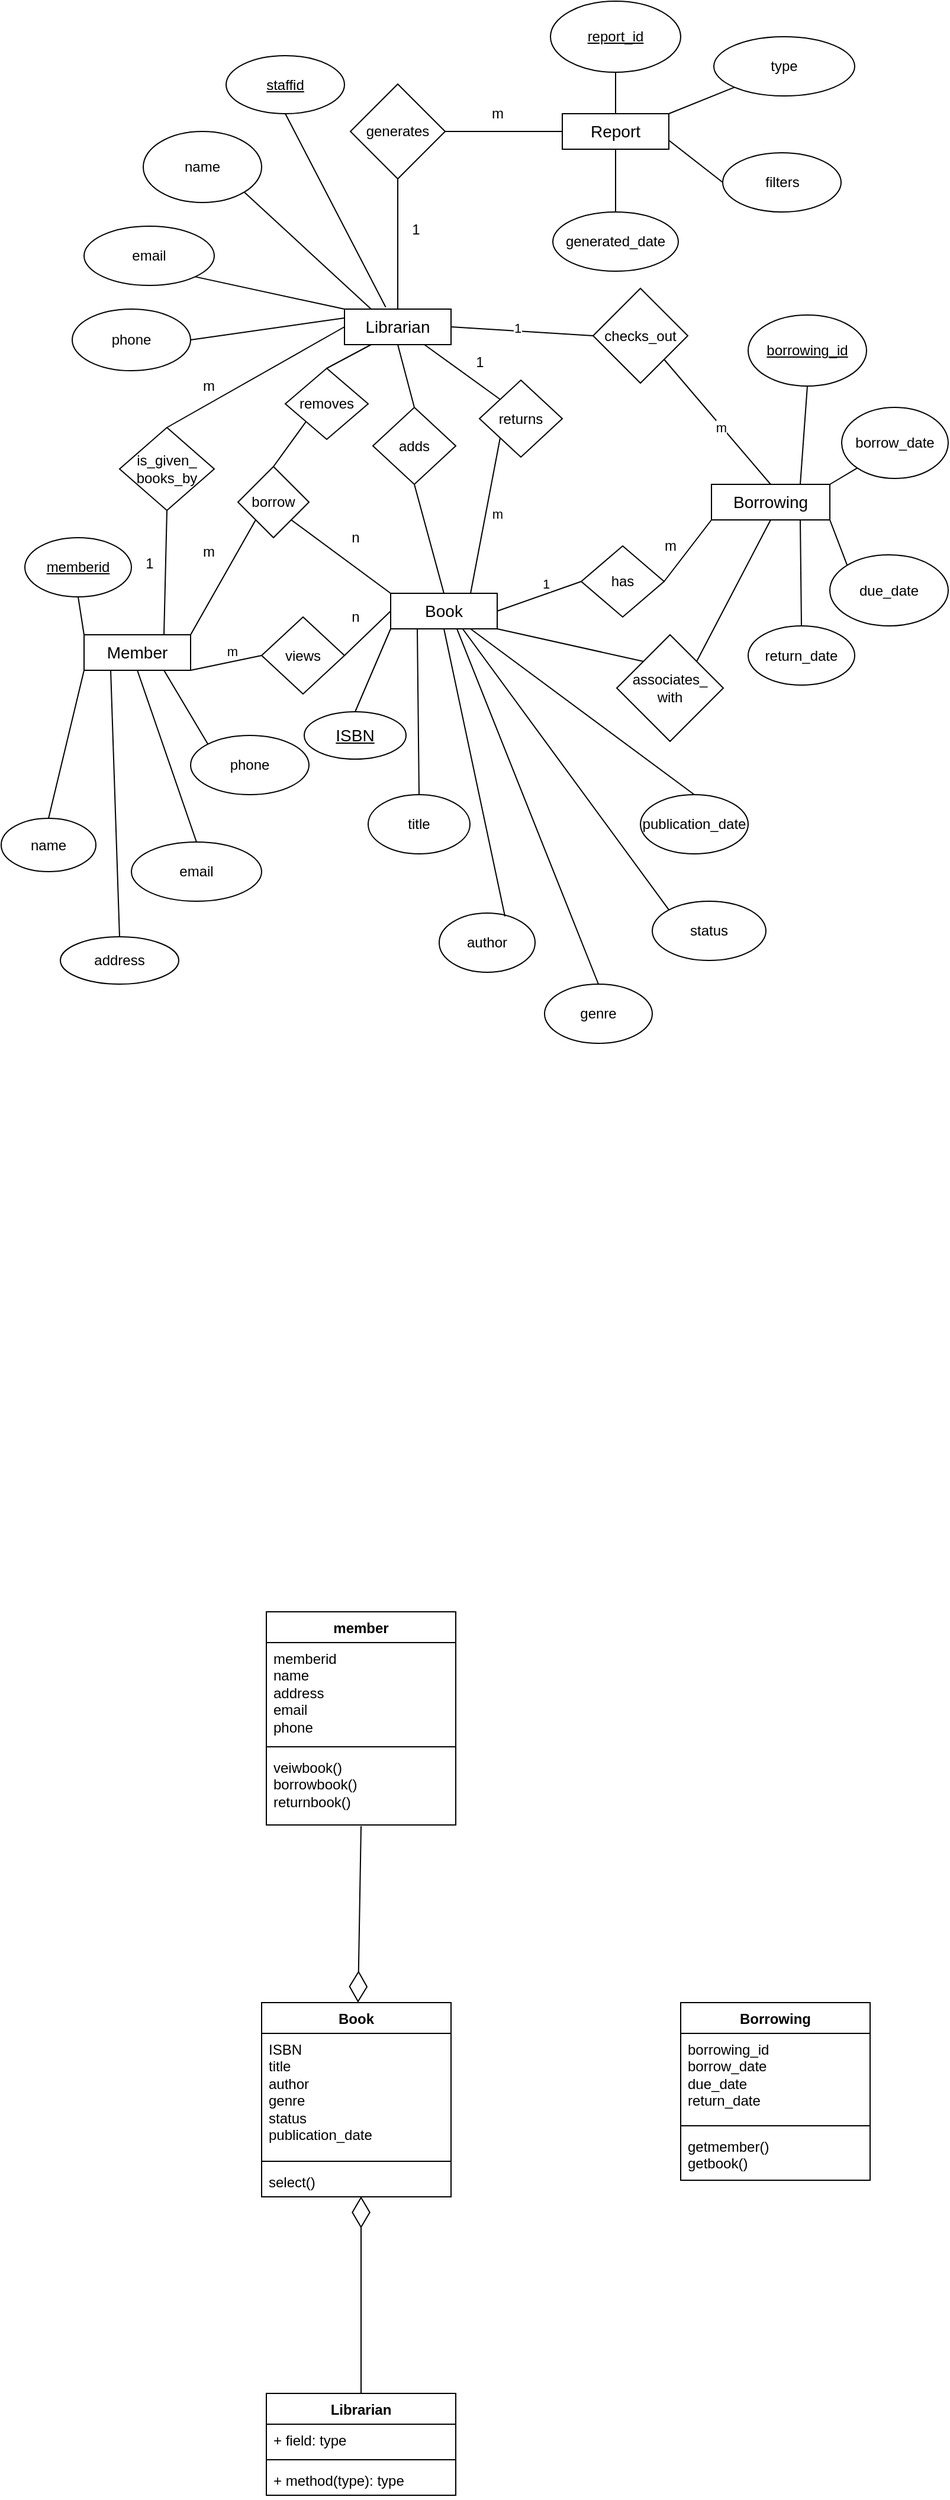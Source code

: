 <mxfile version="21.6.6" type="github">
  <diagram name="Page-1" id="8wrmEmwH4_2tLNOu9vzc">
    <mxGraphModel dx="1050" dy="566" grid="1" gridSize="10" guides="1" tooltips="1" connect="1" arrows="1" fold="1" page="1" pageScale="1" pageWidth="827" pageHeight="1169" math="0" shadow="0">
      <root>
        <mxCell id="0" />
        <mxCell id="1" parent="0" />
        <mxCell id="Mp4XWGw3tbu1l4GpmVqD-1" value="&lt;font style=&quot;font-size: 14px;&quot;&gt;Member&lt;/font&gt;" style="rounded=0;whiteSpace=wrap;html=1;" vertex="1" parent="1">
          <mxGeometry x="80" y="565" width="90" height="30" as="geometry" />
        </mxCell>
        <mxCell id="Mp4XWGw3tbu1l4GpmVqD-2" value="&lt;font style=&quot;font-size: 14px;&quot;&gt;Report&lt;/font&gt;" style="rounded=0;whiteSpace=wrap;html=1;" vertex="1" parent="1">
          <mxGeometry x="484" y="125" width="90" height="30" as="geometry" />
        </mxCell>
        <mxCell id="Mp4XWGw3tbu1l4GpmVqD-3" value="&lt;font style=&quot;font-size: 14px;&quot;&gt;Borrowing&lt;/font&gt;" style="rounded=0;whiteSpace=wrap;html=1;" vertex="1" parent="1">
          <mxGeometry x="610" y="438" width="100" height="30" as="geometry" />
        </mxCell>
        <mxCell id="Mp4XWGw3tbu1l4GpmVqD-4" value="&lt;font style=&quot;font-size: 14px;&quot;&gt;Book&lt;/font&gt;" style="rounded=0;whiteSpace=wrap;html=1;" vertex="1" parent="1">
          <mxGeometry x="339" y="530" width="90" height="30" as="geometry" />
        </mxCell>
        <mxCell id="Mp4XWGw3tbu1l4GpmVqD-5" value="&lt;font style=&quot;font-size: 14px;&quot;&gt;Librarian&lt;/font&gt;" style="rounded=0;whiteSpace=wrap;html=1;" vertex="1" parent="1">
          <mxGeometry x="300" y="290" width="90" height="30" as="geometry" />
        </mxCell>
        <mxCell id="Mp4XWGw3tbu1l4GpmVqD-6" value="views" style="rhombus;whiteSpace=wrap;html=1;" vertex="1" parent="1">
          <mxGeometry x="230" y="550" width="70" height="65" as="geometry" />
        </mxCell>
        <mxCell id="Mp4XWGw3tbu1l4GpmVqD-7" value="has" style="rhombus;whiteSpace=wrap;html=1;" vertex="1" parent="1">
          <mxGeometry x="500" y="490" width="70" height="60" as="geometry" />
        </mxCell>
        <mxCell id="Mp4XWGw3tbu1l4GpmVqD-8" value="removes" style="rhombus;whiteSpace=wrap;html=1;" vertex="1" parent="1">
          <mxGeometry x="250" y="340" width="70" height="60" as="geometry" />
        </mxCell>
        <mxCell id="Mp4XWGw3tbu1l4GpmVqD-9" value="returns" style="rhombus;whiteSpace=wrap;html=1;" vertex="1" parent="1">
          <mxGeometry x="414" y="350" width="70" height="65" as="geometry" />
        </mxCell>
        <mxCell id="Mp4XWGw3tbu1l4GpmVqD-10" value="adds" style="rhombus;whiteSpace=wrap;html=1;" vertex="1" parent="1">
          <mxGeometry x="324" y="373" width="70" height="65" as="geometry" />
        </mxCell>
        <mxCell id="Mp4XWGw3tbu1l4GpmVqD-11" value="associates_&lt;br&gt;with" style="rhombus;whiteSpace=wrap;html=1;" vertex="1" parent="1">
          <mxGeometry x="530" y="565" width="90" height="90" as="geometry" />
        </mxCell>
        <mxCell id="Mp4XWGw3tbu1l4GpmVqD-12" value="is_given_&lt;br&gt;books_by" style="rhombus;whiteSpace=wrap;html=1;" vertex="1" parent="1">
          <mxGeometry x="110" y="390" width="80" height="70" as="geometry" />
        </mxCell>
        <mxCell id="Mp4XWGw3tbu1l4GpmVqD-13" value="borrow" style="rhombus;whiteSpace=wrap;html=1;" vertex="1" parent="1">
          <mxGeometry x="210" y="423" width="60" height="60" as="geometry" />
        </mxCell>
        <mxCell id="Mp4XWGw3tbu1l4GpmVqD-14" value="generates" style="rhombus;whiteSpace=wrap;html=1;" vertex="1" parent="1">
          <mxGeometry x="305" y="100" width="80" height="80" as="geometry" />
        </mxCell>
        <mxCell id="Mp4XWGw3tbu1l4GpmVqD-16" value="" style="endArrow=none;html=1;rounded=0;exitX=1;exitY=0.5;exitDx=0;exitDy=0;entryX=0;entryY=0.5;entryDx=0;entryDy=0;" edge="1" parent="1" source="Mp4XWGw3tbu1l4GpmVqD-4" target="Mp4XWGw3tbu1l4GpmVqD-7">
          <mxGeometry width="50" height="50" relative="1" as="geometry">
            <mxPoint x="390" y="570" as="sourcePoint" />
            <mxPoint x="440" y="520" as="targetPoint" />
          </mxGeometry>
        </mxCell>
        <mxCell id="Mp4XWGw3tbu1l4GpmVqD-41" value="1" style="edgeLabel;html=1;align=center;verticalAlign=middle;resizable=0;points=[];" vertex="1" connectable="0" parent="Mp4XWGw3tbu1l4GpmVqD-16">
          <mxGeometry x="0.232" y="8" relative="1" as="geometry">
            <mxPoint as="offset" />
          </mxGeometry>
        </mxCell>
        <mxCell id="Mp4XWGw3tbu1l4GpmVqD-21" value="" style="endArrow=none;html=1;rounded=0;exitX=1;exitY=0.5;exitDx=0;exitDy=0;entryX=0;entryY=1;entryDx=0;entryDy=0;" edge="1" parent="1" source="Mp4XWGw3tbu1l4GpmVqD-7" target="Mp4XWGw3tbu1l4GpmVqD-3">
          <mxGeometry width="50" height="50" relative="1" as="geometry">
            <mxPoint x="570" y="570" as="sourcePoint" />
            <mxPoint x="620" y="520" as="targetPoint" />
          </mxGeometry>
        </mxCell>
        <mxCell id="Mp4XWGw3tbu1l4GpmVqD-22" value="" style="endArrow=none;html=1;rounded=0;exitX=1;exitY=1;exitDx=0;exitDy=0;entryX=0;entryY=0;entryDx=0;entryDy=0;" edge="1" parent="1" source="Mp4XWGw3tbu1l4GpmVqD-13" target="Mp4XWGw3tbu1l4GpmVqD-4">
          <mxGeometry width="50" height="50" relative="1" as="geometry">
            <mxPoint x="260" y="570" as="sourcePoint" />
            <mxPoint x="310" y="520" as="targetPoint" />
          </mxGeometry>
        </mxCell>
        <mxCell id="Mp4XWGw3tbu1l4GpmVqD-24" value="" style="endArrow=none;html=1;rounded=0;exitX=1;exitY=1;exitDx=0;exitDy=0;entryX=0;entryY=0.5;entryDx=0;entryDy=0;" edge="1" parent="1" source="Mp4XWGw3tbu1l4GpmVqD-1" target="Mp4XWGw3tbu1l4GpmVqD-6">
          <mxGeometry width="50" height="50" relative="1" as="geometry">
            <mxPoint x="120" y="580" as="sourcePoint" />
            <mxPoint x="184" y="620" as="targetPoint" />
          </mxGeometry>
        </mxCell>
        <mxCell id="Mp4XWGw3tbu1l4GpmVqD-37" value="m" style="edgeLabel;html=1;align=center;verticalAlign=middle;resizable=0;points=[];" vertex="1" connectable="0" parent="Mp4XWGw3tbu1l4GpmVqD-24">
          <mxGeometry x="0.225" y="9" relative="1" as="geometry">
            <mxPoint as="offset" />
          </mxGeometry>
        </mxCell>
        <mxCell id="Mp4XWGw3tbu1l4GpmVqD-25" value="" style="endArrow=none;html=1;rounded=0;exitX=0.75;exitY=0;exitDx=0;exitDy=0;entryX=0.5;entryY=1;entryDx=0;entryDy=0;" edge="1" parent="1" source="Mp4XWGw3tbu1l4GpmVqD-1" target="Mp4XWGw3tbu1l4GpmVqD-12">
          <mxGeometry width="50" height="50" relative="1" as="geometry">
            <mxPoint x="110" y="450" as="sourcePoint" />
            <mxPoint x="160" y="400" as="targetPoint" />
          </mxGeometry>
        </mxCell>
        <mxCell id="Mp4XWGw3tbu1l4GpmVqD-26" value="" style="endArrow=none;html=1;rounded=0;exitX=0.5;exitY=0;exitDx=0;exitDy=0;entryX=0;entryY=0.5;entryDx=0;entryDy=0;" edge="1" parent="1" source="Mp4XWGw3tbu1l4GpmVqD-12" target="Mp4XWGw3tbu1l4GpmVqD-5">
          <mxGeometry width="50" height="50" relative="1" as="geometry">
            <mxPoint x="150" y="290" as="sourcePoint" />
            <mxPoint x="200" y="240" as="targetPoint" />
          </mxGeometry>
        </mxCell>
        <mxCell id="Mp4XWGw3tbu1l4GpmVqD-27" value="" style="endArrow=none;html=1;rounded=0;exitX=0.5;exitY=0;exitDx=0;exitDy=0;entryX=0;entryY=1;entryDx=0;entryDy=0;" edge="1" parent="1" source="Mp4XWGw3tbu1l4GpmVqD-13" target="Mp4XWGw3tbu1l4GpmVqD-8">
          <mxGeometry width="50" height="50" relative="1" as="geometry">
            <mxPoint x="260" y="430" as="sourcePoint" />
            <mxPoint x="310" y="380" as="targetPoint" />
          </mxGeometry>
        </mxCell>
        <mxCell id="Mp4XWGw3tbu1l4GpmVqD-28" value="" style="endArrow=none;html=1;rounded=0;exitX=0.5;exitY=0;exitDx=0;exitDy=0;entryX=0.5;entryY=1;entryDx=0;entryDy=0;" edge="1" parent="1" source="Mp4XWGw3tbu1l4GpmVqD-10" target="Mp4XWGw3tbu1l4GpmVqD-5">
          <mxGeometry width="50" height="50" relative="1" as="geometry">
            <mxPoint x="370" y="300" as="sourcePoint" />
            <mxPoint x="420" y="250" as="targetPoint" />
          </mxGeometry>
        </mxCell>
        <mxCell id="Mp4XWGw3tbu1l4GpmVqD-29" value="" style="endArrow=none;html=1;rounded=0;exitX=0.75;exitY=0;exitDx=0;exitDy=0;entryX=0;entryY=1;entryDx=0;entryDy=0;" edge="1" parent="1" source="Mp4XWGw3tbu1l4GpmVqD-4" target="Mp4XWGw3tbu1l4GpmVqD-9">
          <mxGeometry width="50" height="50" relative="1" as="geometry">
            <mxPoint x="420" y="470" as="sourcePoint" />
            <mxPoint x="470" y="420" as="targetPoint" />
          </mxGeometry>
        </mxCell>
        <mxCell id="Mp4XWGw3tbu1l4GpmVqD-40" value="m" style="edgeLabel;html=1;align=center;verticalAlign=middle;resizable=0;points=[];" vertex="1" connectable="0" parent="Mp4XWGw3tbu1l4GpmVqD-29">
          <mxGeometry x="0.051" y="-9" relative="1" as="geometry">
            <mxPoint as="offset" />
          </mxGeometry>
        </mxCell>
        <mxCell id="Mp4XWGw3tbu1l4GpmVqD-30" value="" style="endArrow=none;html=1;rounded=0;exitX=0.75;exitY=1;exitDx=0;exitDy=0;entryX=0;entryY=0;entryDx=0;entryDy=0;" edge="1" parent="1" source="Mp4XWGw3tbu1l4GpmVqD-5" target="Mp4XWGw3tbu1l4GpmVqD-9">
          <mxGeometry width="50" height="50" relative="1" as="geometry">
            <mxPoint x="430" y="315" as="sourcePoint" />
            <mxPoint x="480" y="265" as="targetPoint" />
          </mxGeometry>
        </mxCell>
        <mxCell id="Mp4XWGw3tbu1l4GpmVqD-31" value="" style="endArrow=none;html=1;rounded=0;entryX=0.5;entryY=1;entryDx=0;entryDy=0;exitX=0.5;exitY=0;exitDx=0;exitDy=0;" edge="1" parent="1" source="Mp4XWGw3tbu1l4GpmVqD-4" target="Mp4XWGw3tbu1l4GpmVqD-10">
          <mxGeometry width="50" height="50" relative="1" as="geometry">
            <mxPoint x="340" y="450" as="sourcePoint" />
            <mxPoint x="390" y="400" as="targetPoint" />
          </mxGeometry>
        </mxCell>
        <mxCell id="Mp4XWGw3tbu1l4GpmVqD-32" value="" style="endArrow=none;html=1;rounded=0;exitX=0.5;exitY=0;exitDx=0;exitDy=0;entryX=0.25;entryY=1;entryDx=0;entryDy=0;" edge="1" parent="1" source="Mp4XWGw3tbu1l4GpmVqD-8" target="Mp4XWGw3tbu1l4GpmVqD-5">
          <mxGeometry width="50" height="50" relative="1" as="geometry">
            <mxPoint x="300" y="290" as="sourcePoint" />
            <mxPoint x="350" y="240" as="targetPoint" />
          </mxGeometry>
        </mxCell>
        <mxCell id="Mp4XWGw3tbu1l4GpmVqD-33" value="m" style="text;html=1;align=center;verticalAlign=middle;resizable=0;points=[];autosize=1;strokeColor=none;fillColor=none;" vertex="1" parent="1">
          <mxGeometry x="170" y="340" width="30" height="30" as="geometry" />
        </mxCell>
        <mxCell id="Mp4XWGw3tbu1l4GpmVqD-34" value="1" style="text;html=1;align=center;verticalAlign=middle;resizable=0;points=[];autosize=1;strokeColor=none;fillColor=none;" vertex="1" parent="1">
          <mxGeometry x="120" y="490" width="30" height="30" as="geometry" />
        </mxCell>
        <mxCell id="Mp4XWGw3tbu1l4GpmVqD-36" value="n" style="text;html=1;align=center;verticalAlign=middle;resizable=0;points=[];autosize=1;strokeColor=none;fillColor=none;" vertex="1" parent="1">
          <mxGeometry x="294" y="468" width="30" height="30" as="geometry" />
        </mxCell>
        <mxCell id="Mp4XWGw3tbu1l4GpmVqD-39" value="1" style="text;html=1;align=center;verticalAlign=middle;resizable=0;points=[];autosize=1;strokeColor=none;fillColor=none;" vertex="1" parent="1">
          <mxGeometry x="399" y="320" width="30" height="30" as="geometry" />
        </mxCell>
        <mxCell id="Mp4XWGw3tbu1l4GpmVqD-42" value="m" style="text;html=1;align=center;verticalAlign=middle;resizable=0;points=[];autosize=1;strokeColor=none;fillColor=none;" vertex="1" parent="1">
          <mxGeometry x="560" y="475" width="30" height="30" as="geometry" />
        </mxCell>
        <mxCell id="Mp4XWGw3tbu1l4GpmVqD-43" value="" style="endArrow=none;html=1;rounded=0;exitX=1;exitY=1;exitDx=0;exitDy=0;entryX=0;entryY=0;entryDx=0;entryDy=0;" edge="1" parent="1" source="Mp4XWGw3tbu1l4GpmVqD-4" target="Mp4XWGw3tbu1l4GpmVqD-11">
          <mxGeometry width="50" height="50" relative="1" as="geometry">
            <mxPoint x="390" y="770" as="sourcePoint" />
            <mxPoint x="440" y="720" as="targetPoint" />
          </mxGeometry>
        </mxCell>
        <mxCell id="Mp4XWGw3tbu1l4GpmVqD-44" value="" style="endArrow=none;html=1;rounded=0;exitX=1;exitY=0;exitDx=0;exitDy=0;entryX=0.5;entryY=1;entryDx=0;entryDy=0;" edge="1" parent="1" source="Mp4XWGw3tbu1l4GpmVqD-11" target="Mp4XWGw3tbu1l4GpmVqD-3">
          <mxGeometry width="50" height="50" relative="1" as="geometry">
            <mxPoint x="590" y="608" as="sourcePoint" />
            <mxPoint x="640" y="558" as="targetPoint" />
          </mxGeometry>
        </mxCell>
        <mxCell id="Mp4XWGw3tbu1l4GpmVqD-38" value="n" style="text;html=1;align=center;verticalAlign=middle;resizable=0;points=[];autosize=1;strokeColor=none;fillColor=none;" vertex="1" parent="1">
          <mxGeometry x="294" y="535" width="30" height="30" as="geometry" />
        </mxCell>
        <mxCell id="Mp4XWGw3tbu1l4GpmVqD-46" value="" style="endArrow=none;html=1;rounded=0;exitX=1;exitY=0.5;exitDx=0;exitDy=0;entryX=0;entryY=0.5;entryDx=0;entryDy=0;" edge="1" parent="1" source="Mp4XWGw3tbu1l4GpmVqD-6" target="Mp4XWGw3tbu1l4GpmVqD-4">
          <mxGeometry width="50" height="50" relative="1" as="geometry">
            <mxPoint x="230" y="505" as="sourcePoint" />
            <mxPoint x="319" y="595" as="targetPoint" />
          </mxGeometry>
        </mxCell>
        <mxCell id="Mp4XWGw3tbu1l4GpmVqD-47" value="" style="endArrow=none;html=1;rounded=0;exitX=1;exitY=0.5;exitDx=0;exitDy=0;entryX=0;entryY=0.5;entryDx=0;entryDy=0;" edge="1" parent="1" source="Mp4XWGw3tbu1l4GpmVqD-14" target="Mp4XWGw3tbu1l4GpmVqD-2">
          <mxGeometry width="50" height="50" relative="1" as="geometry">
            <mxPoint x="450" y="160" as="sourcePoint" />
            <mxPoint x="539" y="250" as="targetPoint" />
          </mxGeometry>
        </mxCell>
        <mxCell id="Mp4XWGw3tbu1l4GpmVqD-48" value="" style="endArrow=none;html=1;rounded=0;exitX=0.5;exitY=1;exitDx=0;exitDy=0;entryX=0.5;entryY=0;entryDx=0;entryDy=0;" edge="1" parent="1" source="Mp4XWGw3tbu1l4GpmVqD-14" target="Mp4XWGw3tbu1l4GpmVqD-5">
          <mxGeometry width="50" height="50" relative="1" as="geometry">
            <mxPoint x="260" y="170" as="sourcePoint" />
            <mxPoint x="349" y="260" as="targetPoint" />
          </mxGeometry>
        </mxCell>
        <mxCell id="Mp4XWGw3tbu1l4GpmVqD-49" value="1" style="text;html=1;align=center;verticalAlign=middle;resizable=0;points=[];autosize=1;strokeColor=none;fillColor=none;" vertex="1" parent="1">
          <mxGeometry x="345" y="208" width="30" height="30" as="geometry" />
        </mxCell>
        <mxCell id="Mp4XWGw3tbu1l4GpmVqD-50" value="m" style="text;html=1;align=center;verticalAlign=middle;resizable=0;points=[];autosize=1;strokeColor=none;fillColor=none;" vertex="1" parent="1">
          <mxGeometry x="414" y="110" width="30" height="30" as="geometry" />
        </mxCell>
        <mxCell id="Mp4XWGw3tbu1l4GpmVqD-51" value="checks_out" style="rhombus;whiteSpace=wrap;html=1;" vertex="1" parent="1">
          <mxGeometry x="510" y="272.5" width="80" height="80" as="geometry" />
        </mxCell>
        <mxCell id="Mp4XWGw3tbu1l4GpmVqD-52" value="" style="endArrow=none;html=1;rounded=0;exitX=1;exitY=0.5;exitDx=0;exitDy=0;entryX=0;entryY=0.5;entryDx=0;entryDy=0;" edge="1" parent="1" source="Mp4XWGw3tbu1l4GpmVqD-5" target="Mp4XWGw3tbu1l4GpmVqD-51">
          <mxGeometry width="50" height="50" relative="1" as="geometry">
            <mxPoint x="470" y="330" as="sourcePoint" />
            <mxPoint x="520" y="280" as="targetPoint" />
          </mxGeometry>
        </mxCell>
        <mxCell id="Mp4XWGw3tbu1l4GpmVqD-54" value="1" style="edgeLabel;html=1;align=center;verticalAlign=middle;resizable=0;points=[];" vertex="1" connectable="0" parent="Mp4XWGw3tbu1l4GpmVqD-52">
          <mxGeometry x="-0.073" y="3" relative="1" as="geometry">
            <mxPoint as="offset" />
          </mxGeometry>
        </mxCell>
        <mxCell id="Mp4XWGw3tbu1l4GpmVqD-53" value="" style="endArrow=none;html=1;rounded=0;exitX=1;exitY=1;exitDx=0;exitDy=0;entryX=0.5;entryY=0;entryDx=0;entryDy=0;" edge="1" parent="1" source="Mp4XWGw3tbu1l4GpmVqD-51" target="Mp4XWGw3tbu1l4GpmVqD-3">
          <mxGeometry width="50" height="50" relative="1" as="geometry">
            <mxPoint x="660" y="365" as="sourcePoint" />
            <mxPoint x="785" y="370" as="targetPoint" />
          </mxGeometry>
        </mxCell>
        <mxCell id="Mp4XWGw3tbu1l4GpmVqD-55" value="m" style="edgeLabel;html=1;align=center;verticalAlign=middle;resizable=0;points=[];" vertex="1" connectable="0" parent="Mp4XWGw3tbu1l4GpmVqD-53">
          <mxGeometry x="0.065" y="-1" relative="1" as="geometry">
            <mxPoint as="offset" />
          </mxGeometry>
        </mxCell>
        <mxCell id="Mp4XWGw3tbu1l4GpmVqD-56" value="&lt;u&gt;memberid&lt;/u&gt;" style="ellipse;whiteSpace=wrap;html=1;" vertex="1" parent="1">
          <mxGeometry x="30" y="483" width="90" height="50" as="geometry" />
        </mxCell>
        <mxCell id="Mp4XWGw3tbu1l4GpmVqD-57" value="name" style="ellipse;whiteSpace=wrap;html=1;" vertex="1" parent="1">
          <mxGeometry x="10" y="720" width="80" height="45" as="geometry" />
        </mxCell>
        <mxCell id="Mp4XWGw3tbu1l4GpmVqD-58" value="address" style="ellipse;whiteSpace=wrap;html=1;" vertex="1" parent="1">
          <mxGeometry x="60" y="820" width="100" height="40" as="geometry" />
        </mxCell>
        <mxCell id="Mp4XWGw3tbu1l4GpmVqD-59" value="email" style="ellipse;whiteSpace=wrap;html=1;" vertex="1" parent="1">
          <mxGeometry x="120" y="740" width="110" height="50" as="geometry" />
        </mxCell>
        <mxCell id="Mp4XWGw3tbu1l4GpmVqD-60" value="phone" style="ellipse;whiteSpace=wrap;html=1;" vertex="1" parent="1">
          <mxGeometry x="170" y="650" width="100" height="50" as="geometry" />
        </mxCell>
        <mxCell id="Mp4XWGw3tbu1l4GpmVqD-61" value="" style="endArrow=none;html=1;rounded=0;entryX=0.5;entryY=1;entryDx=0;entryDy=0;exitX=0;exitY=0;exitDx=0;exitDy=0;" edge="1" parent="1" source="Mp4XWGw3tbu1l4GpmVqD-1" target="Mp4XWGw3tbu1l4GpmVqD-56">
          <mxGeometry width="50" height="50" relative="1" as="geometry">
            <mxPoint x="30" y="525" as="sourcePoint" />
            <mxPoint x="80" y="475" as="targetPoint" />
          </mxGeometry>
        </mxCell>
        <mxCell id="Mp4XWGw3tbu1l4GpmVqD-62" value="" style="endArrow=none;html=1;rounded=0;exitX=0.5;exitY=0;exitDx=0;exitDy=0;entryX=0;entryY=1;entryDx=0;entryDy=0;" edge="1" parent="1" source="Mp4XWGw3tbu1l4GpmVqD-57" target="Mp4XWGw3tbu1l4GpmVqD-1">
          <mxGeometry width="50" height="50" relative="1" as="geometry">
            <mxPoint x="40" y="600" as="sourcePoint" />
            <mxPoint x="90" y="550" as="targetPoint" />
          </mxGeometry>
        </mxCell>
        <mxCell id="Mp4XWGw3tbu1l4GpmVqD-63" value="" style="endArrow=none;html=1;rounded=0;exitX=0.5;exitY=0;exitDx=0;exitDy=0;entryX=0.25;entryY=1;entryDx=0;entryDy=0;" edge="1" parent="1" source="Mp4XWGw3tbu1l4GpmVqD-58" target="Mp4XWGw3tbu1l4GpmVqD-1">
          <mxGeometry width="50" height="50" relative="1" as="geometry">
            <mxPoint x="120" y="635" as="sourcePoint" />
            <mxPoint x="170" y="585" as="targetPoint" />
          </mxGeometry>
        </mxCell>
        <mxCell id="Mp4XWGw3tbu1l4GpmVqD-64" value="" style="endArrow=none;html=1;rounded=0;exitX=0.5;exitY=0;exitDx=0;exitDy=0;entryX=0.5;entryY=1;entryDx=0;entryDy=0;" edge="1" parent="1" source="Mp4XWGw3tbu1l4GpmVqD-59" target="Mp4XWGw3tbu1l4GpmVqD-1">
          <mxGeometry width="50" height="50" relative="1" as="geometry">
            <mxPoint x="185" y="670" as="sourcePoint" />
            <mxPoint x="235" y="620" as="targetPoint" />
          </mxGeometry>
        </mxCell>
        <mxCell id="Mp4XWGw3tbu1l4GpmVqD-65" value="" style="endArrow=none;html=1;rounded=0;exitX=0.75;exitY=1;exitDx=0;exitDy=0;entryX=0;entryY=0;entryDx=0;entryDy=0;" edge="1" parent="1" source="Mp4XWGw3tbu1l4GpmVqD-1" target="Mp4XWGw3tbu1l4GpmVqD-60">
          <mxGeometry width="50" height="50" relative="1" as="geometry">
            <mxPoint x="185" y="655" as="sourcePoint" />
            <mxPoint x="235" y="605" as="targetPoint" />
          </mxGeometry>
        </mxCell>
        <mxCell id="Mp4XWGw3tbu1l4GpmVqD-35" value="m" style="text;html=1;align=center;verticalAlign=middle;resizable=0;points=[];autosize=1;strokeColor=none;fillColor=none;" vertex="1" parent="1">
          <mxGeometry x="170" y="480" width="30" height="30" as="geometry" />
        </mxCell>
        <mxCell id="Mp4XWGw3tbu1l4GpmVqD-67" value="" style="endArrow=none;html=1;rounded=0;exitX=1;exitY=0;exitDx=0;exitDy=0;entryX=0;entryY=1;entryDx=0;entryDy=0;" edge="1" parent="1" source="Mp4XWGw3tbu1l4GpmVqD-1" target="Mp4XWGw3tbu1l4GpmVqD-13">
          <mxGeometry width="50" height="50" relative="1" as="geometry">
            <mxPoint x="170" y="540" as="sourcePoint" />
            <mxPoint x="220" y="490" as="targetPoint" />
          </mxGeometry>
        </mxCell>
        <mxCell id="Mp4XWGw3tbu1l4GpmVqD-68" value="title" style="ellipse;whiteSpace=wrap;html=1;" vertex="1" parent="1">
          <mxGeometry x="320" y="700" width="86" height="50" as="geometry" />
        </mxCell>
        <mxCell id="Mp4XWGw3tbu1l4GpmVqD-69" value="publication_date" style="ellipse;whiteSpace=wrap;html=1;" vertex="1" parent="1">
          <mxGeometry x="550" y="700" width="91" height="50" as="geometry" />
        </mxCell>
        <mxCell id="Mp4XWGw3tbu1l4GpmVqD-70" value="&lt;font style=&quot;font-size: 14px;&quot;&gt;&lt;u&gt;ISBN&lt;/u&gt;&lt;/font&gt;" style="ellipse;whiteSpace=wrap;html=1;" vertex="1" parent="1">
          <mxGeometry x="266" y="630" width="86" height="40" as="geometry" />
        </mxCell>
        <mxCell id="Mp4XWGw3tbu1l4GpmVqD-71" value="author" style="ellipse;whiteSpace=wrap;html=1;" vertex="1" parent="1">
          <mxGeometry x="380" y="800" width="81" height="50" as="geometry" />
        </mxCell>
        <mxCell id="Mp4XWGw3tbu1l4GpmVqD-72" value="genre" style="ellipse;whiteSpace=wrap;html=1;" vertex="1" parent="1">
          <mxGeometry x="469" y="860" width="91" height="50" as="geometry" />
        </mxCell>
        <mxCell id="Mp4XWGw3tbu1l4GpmVqD-73" value="status" style="ellipse;whiteSpace=wrap;html=1;" vertex="1" parent="1">
          <mxGeometry x="560" y="790" width="96" height="50" as="geometry" />
        </mxCell>
        <mxCell id="Mp4XWGw3tbu1l4GpmVqD-74" value="" style="endArrow=none;html=1;rounded=0;entryX=0;entryY=1;entryDx=0;entryDy=0;exitX=0.5;exitY=0;exitDx=0;exitDy=0;" edge="1" parent="1" source="Mp4XWGw3tbu1l4GpmVqD-70" target="Mp4XWGw3tbu1l4GpmVqD-4">
          <mxGeometry width="50" height="50" relative="1" as="geometry">
            <mxPoint x="375" y="630" as="sourcePoint" />
            <mxPoint x="425" y="580" as="targetPoint" />
          </mxGeometry>
        </mxCell>
        <mxCell id="Mp4XWGw3tbu1l4GpmVqD-75" value="" style="endArrow=none;html=1;rounded=0;entryX=0.25;entryY=1;entryDx=0;entryDy=0;exitX=0.5;exitY=0;exitDx=0;exitDy=0;" edge="1" parent="1" source="Mp4XWGw3tbu1l4GpmVqD-68" target="Mp4XWGw3tbu1l4GpmVqD-4">
          <mxGeometry width="50" height="50" relative="1" as="geometry">
            <mxPoint x="375" y="645" as="sourcePoint" />
            <mxPoint x="425" y="595" as="targetPoint" />
          </mxGeometry>
        </mxCell>
        <mxCell id="Mp4XWGw3tbu1l4GpmVqD-76" value="" style="endArrow=none;html=1;rounded=0;exitX=0.75;exitY=1;exitDx=0;exitDy=0;entryX=0.5;entryY=0;entryDx=0;entryDy=0;" edge="1" parent="1" source="Mp4XWGw3tbu1l4GpmVqD-4" target="Mp4XWGw3tbu1l4GpmVqD-69">
          <mxGeometry width="50" height="50" relative="1" as="geometry">
            <mxPoint x="390" y="685" as="sourcePoint" />
            <mxPoint x="440" y="635" as="targetPoint" />
          </mxGeometry>
        </mxCell>
        <mxCell id="Mp4XWGw3tbu1l4GpmVqD-77" value="" style="endArrow=none;html=1;rounded=0;entryX=0.673;entryY=0.987;entryDx=0;entryDy=0;entryPerimeter=0;exitX=0;exitY=0;exitDx=0;exitDy=0;" edge="1" parent="1" source="Mp4XWGw3tbu1l4GpmVqD-73" target="Mp4XWGw3tbu1l4GpmVqD-4">
          <mxGeometry width="50" height="50" relative="1" as="geometry">
            <mxPoint x="440" y="730" as="sourcePoint" />
            <mxPoint x="490" y="680" as="targetPoint" />
          </mxGeometry>
        </mxCell>
        <mxCell id="Mp4XWGw3tbu1l4GpmVqD-78" value="" style="endArrow=none;html=1;rounded=0;entryX=0.5;entryY=1;entryDx=0;entryDy=0;exitX=0.686;exitY=0.056;exitDx=0;exitDy=0;exitPerimeter=0;" edge="1" parent="1" source="Mp4XWGw3tbu1l4GpmVqD-71" target="Mp4XWGw3tbu1l4GpmVqD-4">
          <mxGeometry width="50" height="50" relative="1" as="geometry">
            <mxPoint x="409" y="730" as="sourcePoint" />
            <mxPoint x="459" y="680" as="targetPoint" />
          </mxGeometry>
        </mxCell>
        <mxCell id="Mp4XWGw3tbu1l4GpmVqD-79" value="" style="endArrow=none;html=1;rounded=0;entryX=0.62;entryY=0.987;entryDx=0;entryDy=0;entryPerimeter=0;exitX=0.5;exitY=0;exitDx=0;exitDy=0;" edge="1" parent="1" source="Mp4XWGw3tbu1l4GpmVqD-72" target="Mp4XWGw3tbu1l4GpmVqD-4">
          <mxGeometry width="50" height="50" relative="1" as="geometry">
            <mxPoint x="409" y="730" as="sourcePoint" />
            <mxPoint x="459" y="680" as="targetPoint" />
          </mxGeometry>
        </mxCell>
        <mxCell id="Mp4XWGw3tbu1l4GpmVqD-80" value="due_date" style="ellipse;whiteSpace=wrap;html=1;" vertex="1" parent="1">
          <mxGeometry x="710" y="497.5" width="100" height="60" as="geometry" />
        </mxCell>
        <mxCell id="Mp4XWGw3tbu1l4GpmVqD-81" value="borrow_date" style="ellipse;whiteSpace=wrap;html=1;" vertex="1" parent="1">
          <mxGeometry x="720" y="373" width="90" height="60" as="geometry" />
        </mxCell>
        <mxCell id="Mp4XWGw3tbu1l4GpmVqD-82" value="return_date" style="ellipse;whiteSpace=wrap;html=1;" vertex="1" parent="1">
          <mxGeometry x="641" y="557.5" width="90" height="50" as="geometry" />
        </mxCell>
        <mxCell id="Mp4XWGw3tbu1l4GpmVqD-83" value="&lt;u&gt;borrowing_id&lt;/u&gt;" style="ellipse;whiteSpace=wrap;html=1;" vertex="1" parent="1">
          <mxGeometry x="641" y="295" width="100" height="60" as="geometry" />
        </mxCell>
        <mxCell id="Mp4XWGw3tbu1l4GpmVqD-84" value="" style="endArrow=none;html=1;rounded=0;exitX=1;exitY=0;exitDx=0;exitDy=0;entryX=0;entryY=1;entryDx=0;entryDy=0;" edge="1" parent="1" source="Mp4XWGw3tbu1l4GpmVqD-3" target="Mp4XWGw3tbu1l4GpmVqD-81">
          <mxGeometry width="50" height="50" relative="1" as="geometry">
            <mxPoint x="700" y="473" as="sourcePoint" />
            <mxPoint x="750" y="423" as="targetPoint" />
          </mxGeometry>
        </mxCell>
        <mxCell id="Mp4XWGw3tbu1l4GpmVqD-85" value="" style="endArrow=none;html=1;rounded=0;exitX=1;exitY=1;exitDx=0;exitDy=0;entryX=0;entryY=0;entryDx=0;entryDy=0;" edge="1" parent="1" source="Mp4XWGw3tbu1l4GpmVqD-3" target="Mp4XWGw3tbu1l4GpmVqD-80">
          <mxGeometry width="50" height="50" relative="1" as="geometry">
            <mxPoint x="710" y="490" as="sourcePoint" />
            <mxPoint x="760" y="440" as="targetPoint" />
          </mxGeometry>
        </mxCell>
        <mxCell id="Mp4XWGw3tbu1l4GpmVqD-86" value="" style="endArrow=none;html=1;rounded=0;entryX=0.75;entryY=1;entryDx=0;entryDy=0;exitX=0.5;exitY=0;exitDx=0;exitDy=0;" edge="1" parent="1" source="Mp4XWGw3tbu1l4GpmVqD-82" target="Mp4XWGw3tbu1l4GpmVqD-3">
          <mxGeometry width="50" height="50" relative="1" as="geometry">
            <mxPoint x="650" y="560" as="sourcePoint" />
            <mxPoint x="700" y="510" as="targetPoint" />
          </mxGeometry>
        </mxCell>
        <mxCell id="Mp4XWGw3tbu1l4GpmVqD-87" value="" style="endArrow=none;html=1;rounded=0;exitX=0.75;exitY=0;exitDx=0;exitDy=0;entryX=0.5;entryY=1;entryDx=0;entryDy=0;" edge="1" parent="1" source="Mp4XWGw3tbu1l4GpmVqD-3" target="Mp4XWGw3tbu1l4GpmVqD-83">
          <mxGeometry width="50" height="50" relative="1" as="geometry">
            <mxPoint x="680" y="400" as="sourcePoint" />
            <mxPoint x="730" y="350" as="targetPoint" />
          </mxGeometry>
        </mxCell>
        <mxCell id="Mp4XWGw3tbu1l4GpmVqD-88" value="name" style="ellipse;whiteSpace=wrap;html=1;" vertex="1" parent="1">
          <mxGeometry x="130" y="140" width="100" height="60" as="geometry" />
        </mxCell>
        <mxCell id="Mp4XWGw3tbu1l4GpmVqD-89" value="email" style="ellipse;whiteSpace=wrap;html=1;" vertex="1" parent="1">
          <mxGeometry x="80" y="220" width="110" height="50" as="geometry" />
        </mxCell>
        <mxCell id="Mp4XWGw3tbu1l4GpmVqD-90" value="phone" style="ellipse;whiteSpace=wrap;html=1;" vertex="1" parent="1">
          <mxGeometry x="70" y="290" width="100" height="52" as="geometry" />
        </mxCell>
        <mxCell id="Mp4XWGw3tbu1l4GpmVqD-91" value="&lt;u&gt;staffid&lt;/u&gt;" style="ellipse;whiteSpace=wrap;html=1;" vertex="1" parent="1">
          <mxGeometry x="200" y="76" width="100" height="49" as="geometry" />
        </mxCell>
        <mxCell id="Mp4XWGw3tbu1l4GpmVqD-92" value="" style="endArrow=none;html=1;rounded=0;exitX=0.5;exitY=1;exitDx=0;exitDy=0;entryX=0.387;entryY=-0.053;entryDx=0;entryDy=0;entryPerimeter=0;" edge="1" parent="1" source="Mp4XWGw3tbu1l4GpmVqD-91" target="Mp4XWGw3tbu1l4GpmVqD-5">
          <mxGeometry width="50" height="50" relative="1" as="geometry">
            <mxPoint x="260" y="230" as="sourcePoint" />
            <mxPoint x="310" y="180" as="targetPoint" />
          </mxGeometry>
        </mxCell>
        <mxCell id="Mp4XWGw3tbu1l4GpmVqD-93" value="" style="endArrow=none;html=1;rounded=0;exitX=1;exitY=1;exitDx=0;exitDy=0;entryX=0.25;entryY=0;entryDx=0;entryDy=0;" edge="1" parent="1" source="Mp4XWGw3tbu1l4GpmVqD-88" target="Mp4XWGw3tbu1l4GpmVqD-5">
          <mxGeometry width="50" height="50" relative="1" as="geometry">
            <mxPoint x="250" y="248" as="sourcePoint" />
            <mxPoint x="300" y="198" as="targetPoint" />
          </mxGeometry>
        </mxCell>
        <mxCell id="Mp4XWGw3tbu1l4GpmVqD-94" value="" style="endArrow=none;html=1;rounded=0;exitX=1;exitY=1;exitDx=0;exitDy=0;entryX=0;entryY=0;entryDx=0;entryDy=0;" edge="1" parent="1" source="Mp4XWGw3tbu1l4GpmVqD-89" target="Mp4XWGw3tbu1l4GpmVqD-5">
          <mxGeometry width="50" height="50" relative="1" as="geometry">
            <mxPoint x="225" y="279" as="sourcePoint" />
            <mxPoint x="275" y="229" as="targetPoint" />
          </mxGeometry>
        </mxCell>
        <mxCell id="Mp4XWGw3tbu1l4GpmVqD-95" value="" style="endArrow=none;html=1;rounded=0;exitX=1;exitY=0.5;exitDx=0;exitDy=0;entryX=0;entryY=0.25;entryDx=0;entryDy=0;" edge="1" parent="1" source="Mp4XWGw3tbu1l4GpmVqD-90" target="Mp4XWGw3tbu1l4GpmVqD-5">
          <mxGeometry width="50" height="50" relative="1" as="geometry">
            <mxPoint x="215" y="308" as="sourcePoint" />
            <mxPoint x="265" y="258" as="targetPoint" />
          </mxGeometry>
        </mxCell>
        <mxCell id="Mp4XWGw3tbu1l4GpmVqD-96" value="&lt;u&gt;report_id&lt;/u&gt;" style="ellipse;whiteSpace=wrap;html=1;" vertex="1" parent="1">
          <mxGeometry x="474" y="30" width="110" height="60" as="geometry" />
        </mxCell>
        <mxCell id="Mp4XWGw3tbu1l4GpmVqD-97" value="type" style="ellipse;whiteSpace=wrap;html=1;" vertex="1" parent="1">
          <mxGeometry x="612" y="60" width="119" height="50" as="geometry" />
        </mxCell>
        <mxCell id="Mp4XWGw3tbu1l4GpmVqD-98" value="filters" style="ellipse;whiteSpace=wrap;html=1;" vertex="1" parent="1">
          <mxGeometry x="619.5" y="158" width="100" height="50" as="geometry" />
        </mxCell>
        <mxCell id="Mp4XWGw3tbu1l4GpmVqD-99" value="generated_date" style="ellipse;whiteSpace=wrap;html=1;" vertex="1" parent="1">
          <mxGeometry x="476" y="208" width="106" height="50" as="geometry" />
        </mxCell>
        <mxCell id="Mp4XWGw3tbu1l4GpmVqD-100" value="" style="endArrow=none;html=1;rounded=0;entryX=0.5;entryY=1;entryDx=0;entryDy=0;exitX=0.5;exitY=0;exitDx=0;exitDy=0;" edge="1" parent="1" source="Mp4XWGw3tbu1l4GpmVqD-99" target="Mp4XWGw3tbu1l4GpmVqD-2">
          <mxGeometry width="50" height="50" relative="1" as="geometry">
            <mxPoint x="469" y="238" as="sourcePoint" />
            <mxPoint x="519" y="188" as="targetPoint" />
          </mxGeometry>
        </mxCell>
        <mxCell id="Mp4XWGw3tbu1l4GpmVqD-101" value="" style="endArrow=none;html=1;rounded=0;exitX=1;exitY=0.75;exitDx=0;exitDy=0;entryX=0;entryY=0.5;entryDx=0;entryDy=0;" edge="1" parent="1" source="Mp4XWGw3tbu1l4GpmVqD-2" target="Mp4XWGw3tbu1l4GpmVqD-98">
          <mxGeometry width="50" height="50" relative="1" as="geometry">
            <mxPoint x="600" y="160" as="sourcePoint" />
            <mxPoint x="650" y="110" as="targetPoint" />
          </mxGeometry>
        </mxCell>
        <mxCell id="Mp4XWGw3tbu1l4GpmVqD-102" value="" style="endArrow=none;html=1;rounded=0;entryX=0;entryY=1;entryDx=0;entryDy=0;" edge="1" parent="1" target="Mp4XWGw3tbu1l4GpmVqD-97">
          <mxGeometry width="50" height="50" relative="1" as="geometry">
            <mxPoint x="574" y="125" as="sourcePoint" />
            <mxPoint x="600" y="80" as="targetPoint" />
          </mxGeometry>
        </mxCell>
        <mxCell id="Mp4XWGw3tbu1l4GpmVqD-103" value="" style="endArrow=none;html=1;rounded=0;exitX=0.5;exitY=0;exitDx=0;exitDy=0;entryX=0.5;entryY=1;entryDx=0;entryDy=0;" edge="1" parent="1" source="Mp4XWGw3tbu1l4GpmVqD-2" target="Mp4XWGw3tbu1l4GpmVqD-96">
          <mxGeometry width="50" height="50" relative="1" as="geometry">
            <mxPoint x="510" y="140" as="sourcePoint" />
            <mxPoint x="560" y="90" as="targetPoint" />
          </mxGeometry>
        </mxCell>
        <mxCell id="Mp4XWGw3tbu1l4GpmVqD-104" value="member" style="swimlane;fontStyle=1;align=center;verticalAlign=top;childLayout=stackLayout;horizontal=1;startSize=26;horizontalStack=0;resizeParent=1;resizeParentMax=0;resizeLast=0;collapsible=1;marginBottom=0;whiteSpace=wrap;html=1;" vertex="1" parent="1">
          <mxGeometry x="234" y="1390" width="160" height="180" as="geometry" />
        </mxCell>
        <mxCell id="Mp4XWGw3tbu1l4GpmVqD-105" value="memberid&lt;br&gt;name&lt;br&gt;address&lt;br&gt;email&lt;br&gt;phone" style="text;strokeColor=none;fillColor=none;align=left;verticalAlign=top;spacingLeft=4;spacingRight=4;overflow=hidden;rotatable=0;points=[[0,0.5],[1,0.5]];portConstraint=eastwest;whiteSpace=wrap;html=1;" vertex="1" parent="Mp4XWGw3tbu1l4GpmVqD-104">
          <mxGeometry y="26" width="160" height="84" as="geometry" />
        </mxCell>
        <mxCell id="Mp4XWGw3tbu1l4GpmVqD-106" value="" style="line;strokeWidth=1;fillColor=none;align=left;verticalAlign=middle;spacingTop=-1;spacingLeft=3;spacingRight=3;rotatable=0;labelPosition=right;points=[];portConstraint=eastwest;strokeColor=inherit;" vertex="1" parent="Mp4XWGw3tbu1l4GpmVqD-104">
          <mxGeometry y="110" width="160" height="8" as="geometry" />
        </mxCell>
        <mxCell id="Mp4XWGw3tbu1l4GpmVqD-107" value="veiwbook()&lt;br&gt;borrowbook()&lt;br&gt;returnbook()" style="text;strokeColor=none;fillColor=none;align=left;verticalAlign=top;spacingLeft=4;spacingRight=4;overflow=hidden;rotatable=0;points=[[0,0.5],[1,0.5]];portConstraint=eastwest;whiteSpace=wrap;html=1;" vertex="1" parent="Mp4XWGw3tbu1l4GpmVqD-104">
          <mxGeometry y="118" width="160" height="62" as="geometry" />
        </mxCell>
        <mxCell id="Mp4XWGw3tbu1l4GpmVqD-108" value="Librarian" style="swimlane;fontStyle=1;align=center;verticalAlign=top;childLayout=stackLayout;horizontal=1;startSize=26;horizontalStack=0;resizeParent=1;resizeParentMax=0;resizeLast=0;collapsible=1;marginBottom=0;whiteSpace=wrap;html=1;" vertex="1" parent="1">
          <mxGeometry x="234" y="2050" width="160" height="86" as="geometry" />
        </mxCell>
        <mxCell id="Mp4XWGw3tbu1l4GpmVqD-109" value="+ field: type" style="text;strokeColor=none;fillColor=none;align=left;verticalAlign=top;spacingLeft=4;spacingRight=4;overflow=hidden;rotatable=0;points=[[0,0.5],[1,0.5]];portConstraint=eastwest;whiteSpace=wrap;html=1;" vertex="1" parent="Mp4XWGw3tbu1l4GpmVqD-108">
          <mxGeometry y="26" width="160" height="26" as="geometry" />
        </mxCell>
        <mxCell id="Mp4XWGw3tbu1l4GpmVqD-110" value="" style="line;strokeWidth=1;fillColor=none;align=left;verticalAlign=middle;spacingTop=-1;spacingLeft=3;spacingRight=3;rotatable=0;labelPosition=right;points=[];portConstraint=eastwest;strokeColor=inherit;" vertex="1" parent="Mp4XWGw3tbu1l4GpmVqD-108">
          <mxGeometry y="52" width="160" height="8" as="geometry" />
        </mxCell>
        <mxCell id="Mp4XWGw3tbu1l4GpmVqD-111" value="+ method(type): type" style="text;strokeColor=none;fillColor=none;align=left;verticalAlign=top;spacingLeft=4;spacingRight=4;overflow=hidden;rotatable=0;points=[[0,0.5],[1,0.5]];portConstraint=eastwest;whiteSpace=wrap;html=1;" vertex="1" parent="Mp4XWGw3tbu1l4GpmVqD-108">
          <mxGeometry y="60" width="160" height="26" as="geometry" />
        </mxCell>
        <mxCell id="Mp4XWGw3tbu1l4GpmVqD-112" value="Book" style="swimlane;fontStyle=1;align=center;verticalAlign=top;childLayout=stackLayout;horizontal=1;startSize=26;horizontalStack=0;resizeParent=1;resizeParentMax=0;resizeLast=0;collapsible=1;marginBottom=0;whiteSpace=wrap;html=1;" vertex="1" parent="1">
          <mxGeometry x="230" y="1720" width="160" height="164" as="geometry" />
        </mxCell>
        <mxCell id="Mp4XWGw3tbu1l4GpmVqD-113" value="ISBN&lt;br&gt;title&lt;br&gt;author&lt;br&gt;genre&lt;br&gt;status&lt;br&gt;publication_date" style="text;strokeColor=none;fillColor=none;align=left;verticalAlign=top;spacingLeft=4;spacingRight=4;overflow=hidden;rotatable=0;points=[[0,0.5],[1,0.5]];portConstraint=eastwest;whiteSpace=wrap;html=1;" vertex="1" parent="Mp4XWGw3tbu1l4GpmVqD-112">
          <mxGeometry y="26" width="160" height="104" as="geometry" />
        </mxCell>
        <mxCell id="Mp4XWGw3tbu1l4GpmVqD-114" value="" style="line;strokeWidth=1;fillColor=none;align=left;verticalAlign=middle;spacingTop=-1;spacingLeft=3;spacingRight=3;rotatable=0;labelPosition=right;points=[];portConstraint=eastwest;strokeColor=inherit;" vertex="1" parent="Mp4XWGw3tbu1l4GpmVqD-112">
          <mxGeometry y="130" width="160" height="8" as="geometry" />
        </mxCell>
        <mxCell id="Mp4XWGw3tbu1l4GpmVqD-115" value="select()" style="text;strokeColor=none;fillColor=none;align=left;verticalAlign=top;spacingLeft=4;spacingRight=4;overflow=hidden;rotatable=0;points=[[0,0.5],[1,0.5]];portConstraint=eastwest;whiteSpace=wrap;html=1;" vertex="1" parent="Mp4XWGw3tbu1l4GpmVqD-112">
          <mxGeometry y="138" width="160" height="26" as="geometry" />
        </mxCell>
        <mxCell id="Mp4XWGw3tbu1l4GpmVqD-116" value="Borrowing" style="swimlane;fontStyle=1;align=center;verticalAlign=top;childLayout=stackLayout;horizontal=1;startSize=26;horizontalStack=0;resizeParent=1;resizeParentMax=0;resizeLast=0;collapsible=1;marginBottom=0;whiteSpace=wrap;html=1;" vertex="1" parent="1">
          <mxGeometry x="584" y="1720" width="160" height="150" as="geometry" />
        </mxCell>
        <mxCell id="Mp4XWGw3tbu1l4GpmVqD-117" value="borrowing_id&lt;br&gt;borrow_date&lt;br&gt;due_date&lt;br&gt;return_date&lt;br&gt;&lt;br&gt;&lt;br&gt;&lt;br&gt;&lt;br&gt;&lt;br&gt;&lt;br&gt;&lt;br&gt;&lt;br&gt;&lt;br&gt;&lt;br&gt;&lt;br&gt;&lt;br&gt;&lt;br&gt;&lt;br&gt;&lt;br&gt;&lt;br&gt;&lt;br&gt;&lt;br&gt;&lt;br&gt;&lt;br&gt;&lt;br&gt;" style="text;strokeColor=none;fillColor=none;align=left;verticalAlign=top;spacingLeft=4;spacingRight=4;overflow=hidden;rotatable=0;points=[[0,0.5],[1,0.5]];portConstraint=eastwest;whiteSpace=wrap;html=1;" vertex="1" parent="Mp4XWGw3tbu1l4GpmVqD-116">
          <mxGeometry y="26" width="160" height="74" as="geometry" />
        </mxCell>
        <mxCell id="Mp4XWGw3tbu1l4GpmVqD-118" value="" style="line;strokeWidth=1;fillColor=none;align=left;verticalAlign=middle;spacingTop=-1;spacingLeft=3;spacingRight=3;rotatable=0;labelPosition=right;points=[];portConstraint=eastwest;strokeColor=inherit;" vertex="1" parent="Mp4XWGw3tbu1l4GpmVqD-116">
          <mxGeometry y="100" width="160" height="8" as="geometry" />
        </mxCell>
        <mxCell id="Mp4XWGw3tbu1l4GpmVqD-119" value="getmember()&lt;br&gt;getbook()" style="text;strokeColor=none;fillColor=none;align=left;verticalAlign=top;spacingLeft=4;spacingRight=4;overflow=hidden;rotatable=0;points=[[0,0.5],[1,0.5]];portConstraint=eastwest;whiteSpace=wrap;html=1;" vertex="1" parent="Mp4XWGw3tbu1l4GpmVqD-116">
          <mxGeometry y="108" width="160" height="42" as="geometry" />
        </mxCell>
        <mxCell id="Mp4XWGw3tbu1l4GpmVqD-120" value="" style="endArrow=diamondThin;endFill=0;endSize=24;html=1;rounded=0;exitX=0.5;exitY=1.015;exitDx=0;exitDy=0;exitPerimeter=0;" edge="1" parent="1" source="Mp4XWGw3tbu1l4GpmVqD-107" target="Mp4XWGw3tbu1l4GpmVqD-112">
          <mxGeometry width="160" relative="1" as="geometry">
            <mxPoint x="170" y="1640" as="sourcePoint" />
            <mxPoint x="330" y="1640" as="targetPoint" />
          </mxGeometry>
        </mxCell>
        <mxCell id="Mp4XWGw3tbu1l4GpmVqD-121" value="" style="endArrow=diamondThin;endFill=0;endSize=24;html=1;rounded=0;exitX=0.5;exitY=0;exitDx=0;exitDy=0;entryX=0.525;entryY=0.985;entryDx=0;entryDy=0;entryPerimeter=0;" edge="1" parent="1" source="Mp4XWGw3tbu1l4GpmVqD-108" target="Mp4XWGw3tbu1l4GpmVqD-115">
          <mxGeometry width="160" relative="1" as="geometry">
            <mxPoint x="210" y="1950" as="sourcePoint" />
            <mxPoint x="310" y="1880" as="targetPoint" />
          </mxGeometry>
        </mxCell>
      </root>
    </mxGraphModel>
  </diagram>
</mxfile>
